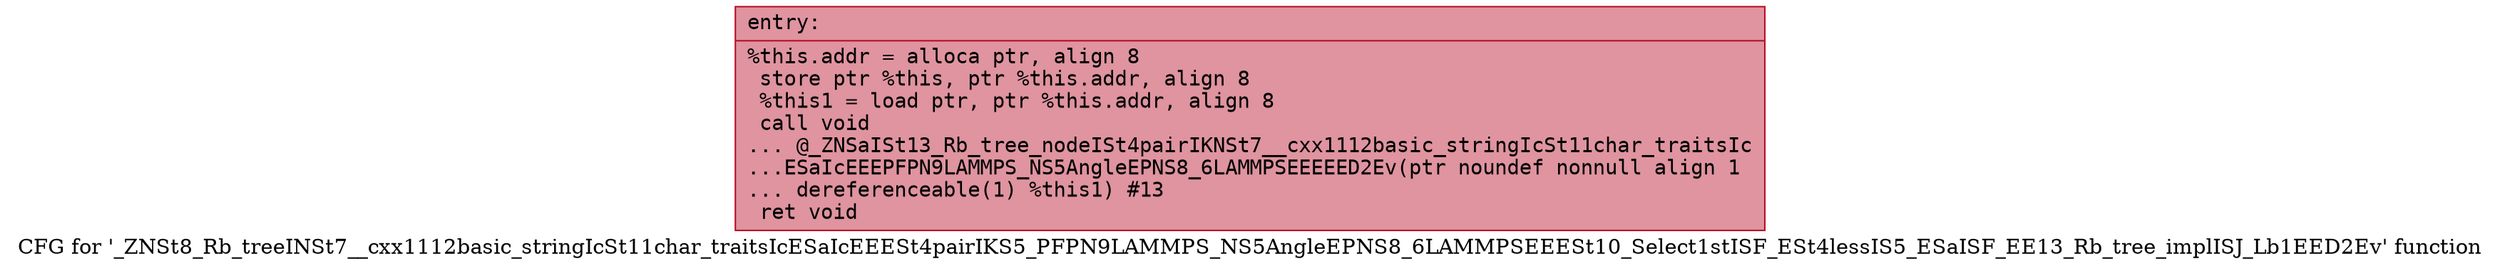 digraph "CFG for '_ZNSt8_Rb_treeINSt7__cxx1112basic_stringIcSt11char_traitsIcESaIcEEESt4pairIKS5_PFPN9LAMMPS_NS5AngleEPNS8_6LAMMPSEEESt10_Select1stISF_ESt4lessIS5_ESaISF_EE13_Rb_tree_implISJ_Lb1EED2Ev' function" {
	label="CFG for '_ZNSt8_Rb_treeINSt7__cxx1112basic_stringIcSt11char_traitsIcESaIcEEESt4pairIKS5_PFPN9LAMMPS_NS5AngleEPNS8_6LAMMPSEEESt10_Select1stISF_ESt4lessIS5_ESaISF_EE13_Rb_tree_implISJ_Lb1EED2Ev' function";

	Node0x563a5e178e40 [shape=record,color="#b70d28ff", style=filled, fillcolor="#b70d2870" fontname="Courier",label="{entry:\l|  %this.addr = alloca ptr, align 8\l  store ptr %this, ptr %this.addr, align 8\l  %this1 = load ptr, ptr %this.addr, align 8\l  call void\l... @_ZNSaISt13_Rb_tree_nodeISt4pairIKNSt7__cxx1112basic_stringIcSt11char_traitsIc\l...ESaIcEEEPFPN9LAMMPS_NS5AngleEPNS8_6LAMMPSEEEEED2Ev(ptr noundef nonnull align 1\l... dereferenceable(1) %this1) #13\l  ret void\l}"];
}
